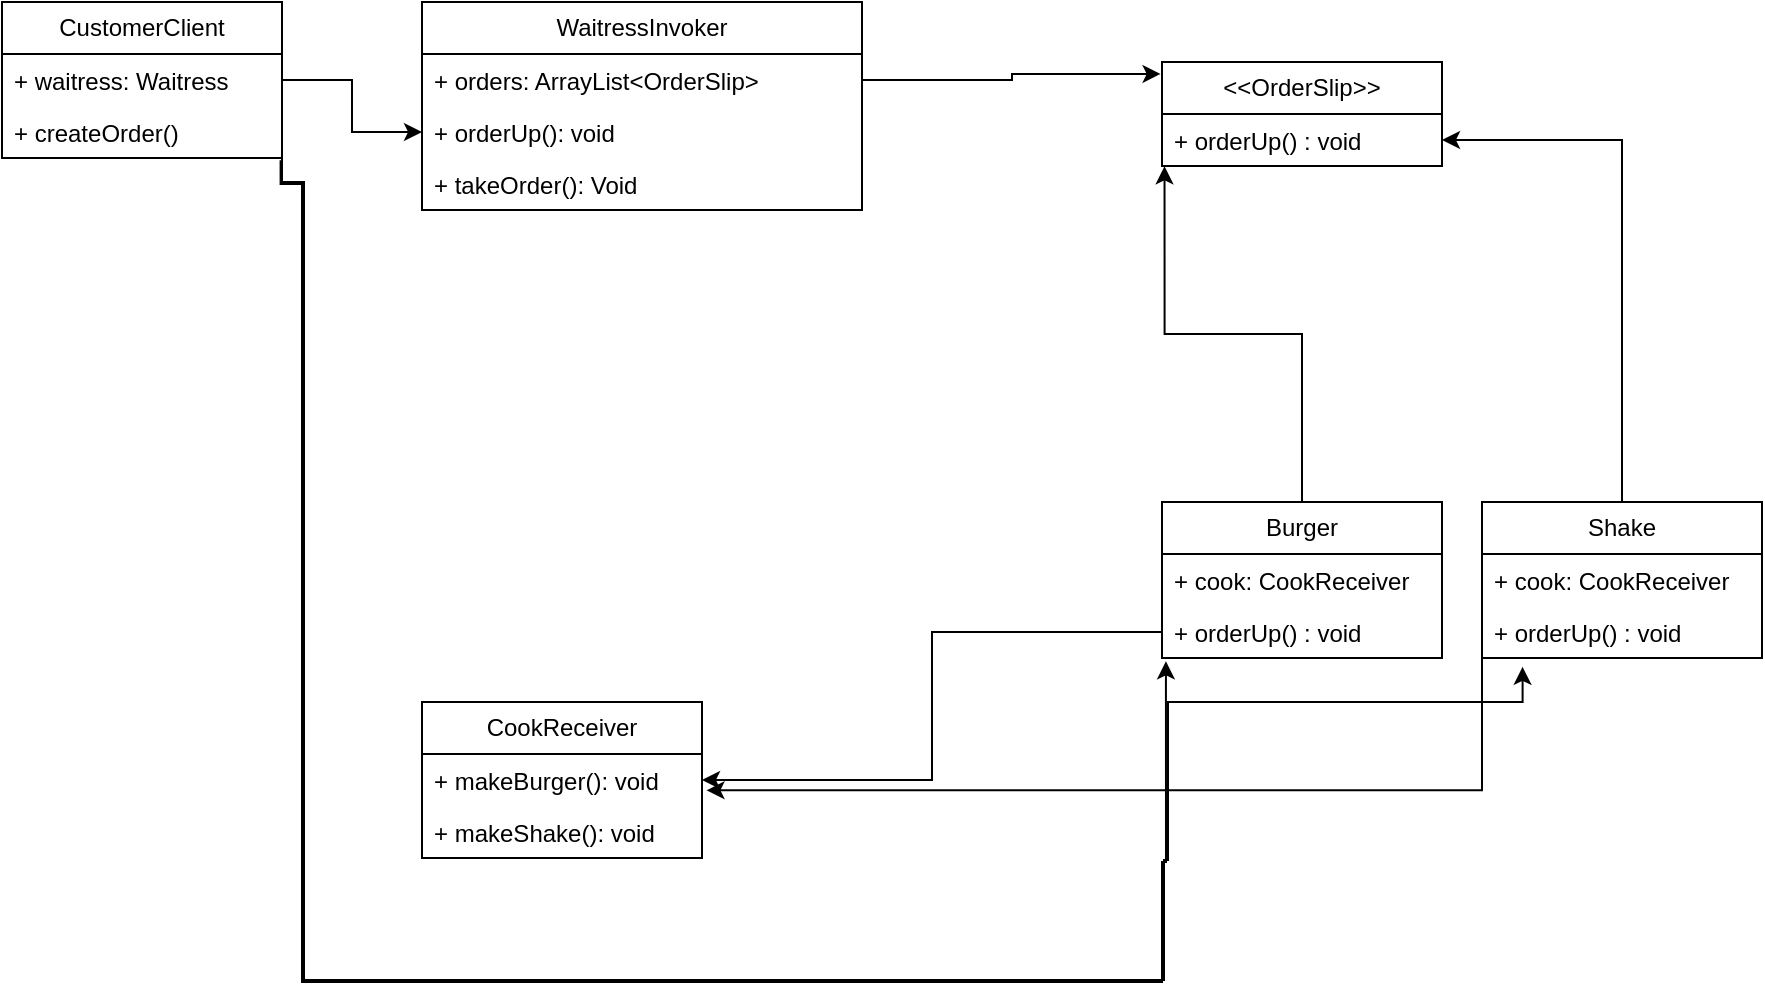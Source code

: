 <mxfile version="22.0.8" type="github">
  <diagram name="Page-1" id="9b1FMyf4jC-_zoPjw3e7">
    <mxGraphModel dx="2035" dy="661" grid="1" gridSize="10" guides="1" tooltips="1" connect="1" arrows="1" fold="1" page="1" pageScale="1" pageWidth="850" pageHeight="1100" math="0" shadow="0">
      <root>
        <mxCell id="0" />
        <mxCell id="1" parent="0" />
        <mxCell id="CS_ge_p3yxhzeWj5m4wG-1" value="WaitressInvoker" style="swimlane;fontStyle=0;childLayout=stackLayout;horizontal=1;startSize=26;fillColor=none;horizontalStack=0;resizeParent=1;resizeParentMax=0;resizeLast=0;collapsible=1;marginBottom=0;whiteSpace=wrap;html=1;" parent="1" vertex="1">
          <mxGeometry x="150" y="10" width="220" height="104" as="geometry" />
        </mxCell>
        <mxCell id="CS_ge_p3yxhzeWj5m4wG-2" value="+ orders: ArrayList&amp;lt;OrderSlip&amp;gt;" style="text;strokeColor=none;fillColor=none;align=left;verticalAlign=top;spacingLeft=4;spacingRight=4;overflow=hidden;rotatable=0;points=[[0,0.5],[1,0.5]];portConstraint=eastwest;whiteSpace=wrap;html=1;" parent="CS_ge_p3yxhzeWj5m4wG-1" vertex="1">
          <mxGeometry y="26" width="220" height="26" as="geometry" />
        </mxCell>
        <mxCell id="CS_ge_p3yxhzeWj5m4wG-3" value="+ orderUp(): void" style="text;strokeColor=none;fillColor=none;align=left;verticalAlign=top;spacingLeft=4;spacingRight=4;overflow=hidden;rotatable=0;points=[[0,0.5],[1,0.5]];portConstraint=eastwest;whiteSpace=wrap;html=1;" parent="CS_ge_p3yxhzeWj5m4wG-1" vertex="1">
          <mxGeometry y="52" width="220" height="26" as="geometry" />
        </mxCell>
        <mxCell id="CS_ge_p3yxhzeWj5m4wG-53" value="+ takeOrder(): Void" style="text;strokeColor=none;fillColor=none;align=left;verticalAlign=top;spacingLeft=4;spacingRight=4;overflow=hidden;rotatable=0;points=[[0,0.5],[1,0.5]];portConstraint=eastwest;whiteSpace=wrap;html=1;" parent="CS_ge_p3yxhzeWj5m4wG-1" vertex="1">
          <mxGeometry y="78" width="220" height="26" as="geometry" />
        </mxCell>
        <mxCell id="CS_ge_p3yxhzeWj5m4wG-5" value="&amp;lt;&amp;lt;OrderSlip&amp;gt;&amp;gt;" style="swimlane;fontStyle=0;childLayout=stackLayout;horizontal=1;startSize=26;fillColor=none;horizontalStack=0;resizeParent=1;resizeParentMax=0;resizeLast=0;collapsible=1;marginBottom=0;whiteSpace=wrap;html=1;" parent="1" vertex="1">
          <mxGeometry x="520" y="40" width="140" height="52" as="geometry" />
        </mxCell>
        <mxCell id="CS_ge_p3yxhzeWj5m4wG-6" value="+ orderUp() : void" style="text;strokeColor=none;fillColor=none;align=left;verticalAlign=top;spacingLeft=4;spacingRight=4;overflow=hidden;rotatable=0;points=[[0,0.5],[1,0.5]];portConstraint=eastwest;whiteSpace=wrap;html=1;" parent="CS_ge_p3yxhzeWj5m4wG-5" vertex="1">
          <mxGeometry y="26" width="140" height="26" as="geometry" />
        </mxCell>
        <mxCell id="CS_ge_p3yxhzeWj5m4wG-13" value="Burger" style="swimlane;fontStyle=0;childLayout=stackLayout;horizontal=1;startSize=26;fillColor=none;horizontalStack=0;resizeParent=1;resizeParentMax=0;resizeLast=0;collapsible=1;marginBottom=0;whiteSpace=wrap;html=1;" parent="1" vertex="1">
          <mxGeometry x="520" y="260" width="140" height="78" as="geometry" />
        </mxCell>
        <mxCell id="kNCBHGdG4qvosjfeMohc-6" value="+ cook: CookReceiver" style="text;strokeColor=none;fillColor=none;align=left;verticalAlign=top;spacingLeft=4;spacingRight=4;overflow=hidden;rotatable=0;points=[[0,0.5],[1,0.5]];portConstraint=eastwest;whiteSpace=wrap;html=1;" vertex="1" parent="CS_ge_p3yxhzeWj5m4wG-13">
          <mxGeometry y="26" width="140" height="26" as="geometry" />
        </mxCell>
        <mxCell id="CS_ge_p3yxhzeWj5m4wG-14" value="+ orderUp()&amp;nbsp;: void" style="text;strokeColor=none;fillColor=none;align=left;verticalAlign=top;spacingLeft=4;spacingRight=4;overflow=hidden;rotatable=0;points=[[0,0.5],[1,0.5]];portConstraint=eastwest;whiteSpace=wrap;html=1;" parent="CS_ge_p3yxhzeWj5m4wG-13" vertex="1">
          <mxGeometry y="52" width="140" height="26" as="geometry" />
        </mxCell>
        <mxCell id="Drj6p-o2rlSssU2dloH5-4" value="CustomerClient" style="swimlane;fontStyle=0;childLayout=stackLayout;horizontal=1;startSize=26;fillColor=none;horizontalStack=0;resizeParent=1;resizeParentMax=0;resizeLast=0;collapsible=1;marginBottom=0;whiteSpace=wrap;html=1;" parent="1" vertex="1">
          <mxGeometry x="-60" y="10" width="140" height="78" as="geometry" />
        </mxCell>
        <mxCell id="Drj6p-o2rlSssU2dloH5-6" value="+ waitress: Waitress" style="text;strokeColor=none;fillColor=none;align=left;verticalAlign=top;spacingLeft=4;spacingRight=4;overflow=hidden;rotatable=0;points=[[0,0.5],[1,0.5]];portConstraint=eastwest;whiteSpace=wrap;html=1;" parent="Drj6p-o2rlSssU2dloH5-4" vertex="1">
          <mxGeometry y="26" width="140" height="26" as="geometry" />
        </mxCell>
        <mxCell id="Drj6p-o2rlSssU2dloH5-5" value="+ createOrder()" style="text;strokeColor=none;fillColor=none;align=left;verticalAlign=top;spacingLeft=4;spacingRight=4;overflow=hidden;rotatable=0;points=[[0,0.5],[1,0.5]];portConstraint=eastwest;whiteSpace=wrap;html=1;" parent="Drj6p-o2rlSssU2dloH5-4" vertex="1">
          <mxGeometry y="52" width="140" height="26" as="geometry" />
        </mxCell>
        <mxCell id="Drj6p-o2rlSssU2dloH5-8" value="CookReceiver" style="swimlane;fontStyle=0;childLayout=stackLayout;horizontal=1;startSize=26;fillColor=none;horizontalStack=0;resizeParent=1;resizeParentMax=0;resizeLast=0;collapsible=1;marginBottom=0;whiteSpace=wrap;html=1;" parent="1" vertex="1">
          <mxGeometry x="150" y="360" width="140" height="78" as="geometry" />
        </mxCell>
        <mxCell id="Drj6p-o2rlSssU2dloH5-9" value="+ makeBurger(): void" style="text;strokeColor=none;fillColor=none;align=left;verticalAlign=top;spacingLeft=4;spacingRight=4;overflow=hidden;rotatable=0;points=[[0,0.5],[1,0.5]];portConstraint=eastwest;whiteSpace=wrap;html=1;" parent="Drj6p-o2rlSssU2dloH5-8" vertex="1">
          <mxGeometry y="26" width="140" height="26" as="geometry" />
        </mxCell>
        <mxCell id="Drj6p-o2rlSssU2dloH5-10" value="+ makeShake(): void" style="text;strokeColor=none;fillColor=none;align=left;verticalAlign=top;spacingLeft=4;spacingRight=4;overflow=hidden;rotatable=0;points=[[0,0.5],[1,0.5]];portConstraint=eastwest;whiteSpace=wrap;html=1;" parent="Drj6p-o2rlSssU2dloH5-8" vertex="1">
          <mxGeometry y="52" width="140" height="26" as="geometry" />
        </mxCell>
        <mxCell id="Drj6p-o2rlSssU2dloH5-13" style="edgeStyle=orthogonalEdgeStyle;rounded=0;orthogonalLoop=1;jettySize=auto;html=1;entryX=0.014;entryY=1.064;entryDx=0;entryDy=0;entryPerimeter=0;exitX=0.995;exitY=1.042;exitDx=0;exitDy=0;exitPerimeter=0;" parent="1" source="Drj6p-o2rlSssU2dloH5-5" target="CS_ge_p3yxhzeWj5m4wG-14" edge="1">
          <mxGeometry relative="1" as="geometry">
            <mxPoint x="520" y="425" as="targetPoint" />
            <Array as="points">
              <mxPoint x="79" y="101" />
              <mxPoint x="90" y="101" />
              <mxPoint x="90" y="500" />
              <mxPoint x="520" y="500" />
              <mxPoint x="520" y="440" />
              <mxPoint x="522" y="440" />
            </Array>
            <mxPoint x="80" y="101" as="sourcePoint" />
          </mxGeometry>
        </mxCell>
        <mxCell id="Drj6p-o2rlSssU2dloH5-14" style="edgeStyle=orthogonalEdgeStyle;rounded=0;orthogonalLoop=1;jettySize=auto;html=1;exitX=0;exitY=0.5;exitDx=0;exitDy=0;entryX=1;entryY=0.5;entryDx=0;entryDy=0;" parent="1" source="CS_ge_p3yxhzeWj5m4wG-14" target="Drj6p-o2rlSssU2dloH5-9" edge="1">
          <mxGeometry relative="1" as="geometry" />
        </mxCell>
        <mxCell id="Drj6p-o2rlSssU2dloH5-15" style="edgeStyle=orthogonalEdgeStyle;rounded=0;orthogonalLoop=1;jettySize=auto;html=1;entryX=-0.005;entryY=0.115;entryDx=0;entryDy=0;entryPerimeter=0;" parent="1" source="CS_ge_p3yxhzeWj5m4wG-2" target="CS_ge_p3yxhzeWj5m4wG-5" edge="1">
          <mxGeometry relative="1" as="geometry" />
        </mxCell>
        <mxCell id="kNCBHGdG4qvosjfeMohc-1" style="edgeStyle=orthogonalEdgeStyle;rounded=0;orthogonalLoop=1;jettySize=auto;html=1;entryX=0;entryY=0.5;entryDx=0;entryDy=0;" edge="1" parent="1" source="Drj6p-o2rlSssU2dloH5-6" target="CS_ge_p3yxhzeWj5m4wG-3">
          <mxGeometry relative="1" as="geometry" />
        </mxCell>
        <mxCell id="kNCBHGdG4qvosjfeMohc-12" style="edgeStyle=orthogonalEdgeStyle;rounded=0;orthogonalLoop=1;jettySize=auto;html=1;entryX=1;entryY=0.5;entryDx=0;entryDy=0;" edge="1" parent="1" source="kNCBHGdG4qvosjfeMohc-7" target="CS_ge_p3yxhzeWj5m4wG-6">
          <mxGeometry relative="1" as="geometry" />
        </mxCell>
        <mxCell id="kNCBHGdG4qvosjfeMohc-7" value="Shake" style="swimlane;fontStyle=0;childLayout=stackLayout;horizontal=1;startSize=26;fillColor=none;horizontalStack=0;resizeParent=1;resizeParentMax=0;resizeLast=0;collapsible=1;marginBottom=0;whiteSpace=wrap;html=1;" vertex="1" parent="1">
          <mxGeometry x="680" y="260" width="140" height="78" as="geometry" />
        </mxCell>
        <mxCell id="kNCBHGdG4qvosjfeMohc-8" value="+ cook: CookReceiver" style="text;strokeColor=none;fillColor=none;align=left;verticalAlign=top;spacingLeft=4;spacingRight=4;overflow=hidden;rotatable=0;points=[[0,0.5],[1,0.5]];portConstraint=eastwest;whiteSpace=wrap;html=1;" vertex="1" parent="kNCBHGdG4qvosjfeMohc-7">
          <mxGeometry y="26" width="140" height="26" as="geometry" />
        </mxCell>
        <mxCell id="kNCBHGdG4qvosjfeMohc-9" value="+ orderUp()&amp;nbsp;: void" style="text;strokeColor=none;fillColor=none;align=left;verticalAlign=top;spacingLeft=4;spacingRight=4;overflow=hidden;rotatable=0;points=[[0,0.5],[1,0.5]];portConstraint=eastwest;whiteSpace=wrap;html=1;" vertex="1" parent="kNCBHGdG4qvosjfeMohc-7">
          <mxGeometry y="52" width="140" height="26" as="geometry" />
        </mxCell>
        <mxCell id="kNCBHGdG4qvosjfeMohc-11" style="edgeStyle=orthogonalEdgeStyle;rounded=0;orthogonalLoop=1;jettySize=auto;html=1;entryX=0.009;entryY=1.005;entryDx=0;entryDy=0;entryPerimeter=0;" edge="1" parent="1" source="CS_ge_p3yxhzeWj5m4wG-13" target="CS_ge_p3yxhzeWj5m4wG-6">
          <mxGeometry relative="1" as="geometry" />
        </mxCell>
        <mxCell id="kNCBHGdG4qvosjfeMohc-14" style="edgeStyle=orthogonalEdgeStyle;rounded=0;orthogonalLoop=1;jettySize=auto;html=1;exitX=0;exitY=1;exitDx=0;exitDy=0;entryX=1.016;entryY=0.698;entryDx=0;entryDy=0;entryPerimeter=0;" edge="1" parent="1" source="kNCBHGdG4qvosjfeMohc-7" target="Drj6p-o2rlSssU2dloH5-9">
          <mxGeometry relative="1" as="geometry" />
        </mxCell>
        <mxCell id="kNCBHGdG4qvosjfeMohc-16" style="edgeStyle=orthogonalEdgeStyle;rounded=0;orthogonalLoop=1;jettySize=auto;html=1;exitX=0.995;exitY=1.042;exitDx=0;exitDy=0;exitPerimeter=0;entryX=0.145;entryY=1.17;entryDx=0;entryDy=0;entryPerimeter=0;" edge="1" parent="1" target="kNCBHGdG4qvosjfeMohc-9">
          <mxGeometry relative="1" as="geometry">
            <mxPoint x="780" y="360" as="targetPoint" />
            <Array as="points">
              <mxPoint x="80" y="100" />
              <mxPoint x="91" y="100" />
              <mxPoint x="91" y="499" />
              <mxPoint x="521" y="499" />
              <mxPoint x="521" y="439" />
              <mxPoint x="523" y="439" />
              <mxPoint x="523" y="360" />
              <mxPoint x="700" y="360" />
            </Array>
            <mxPoint x="80" y="88" as="sourcePoint" />
          </mxGeometry>
        </mxCell>
      </root>
    </mxGraphModel>
  </diagram>
</mxfile>

